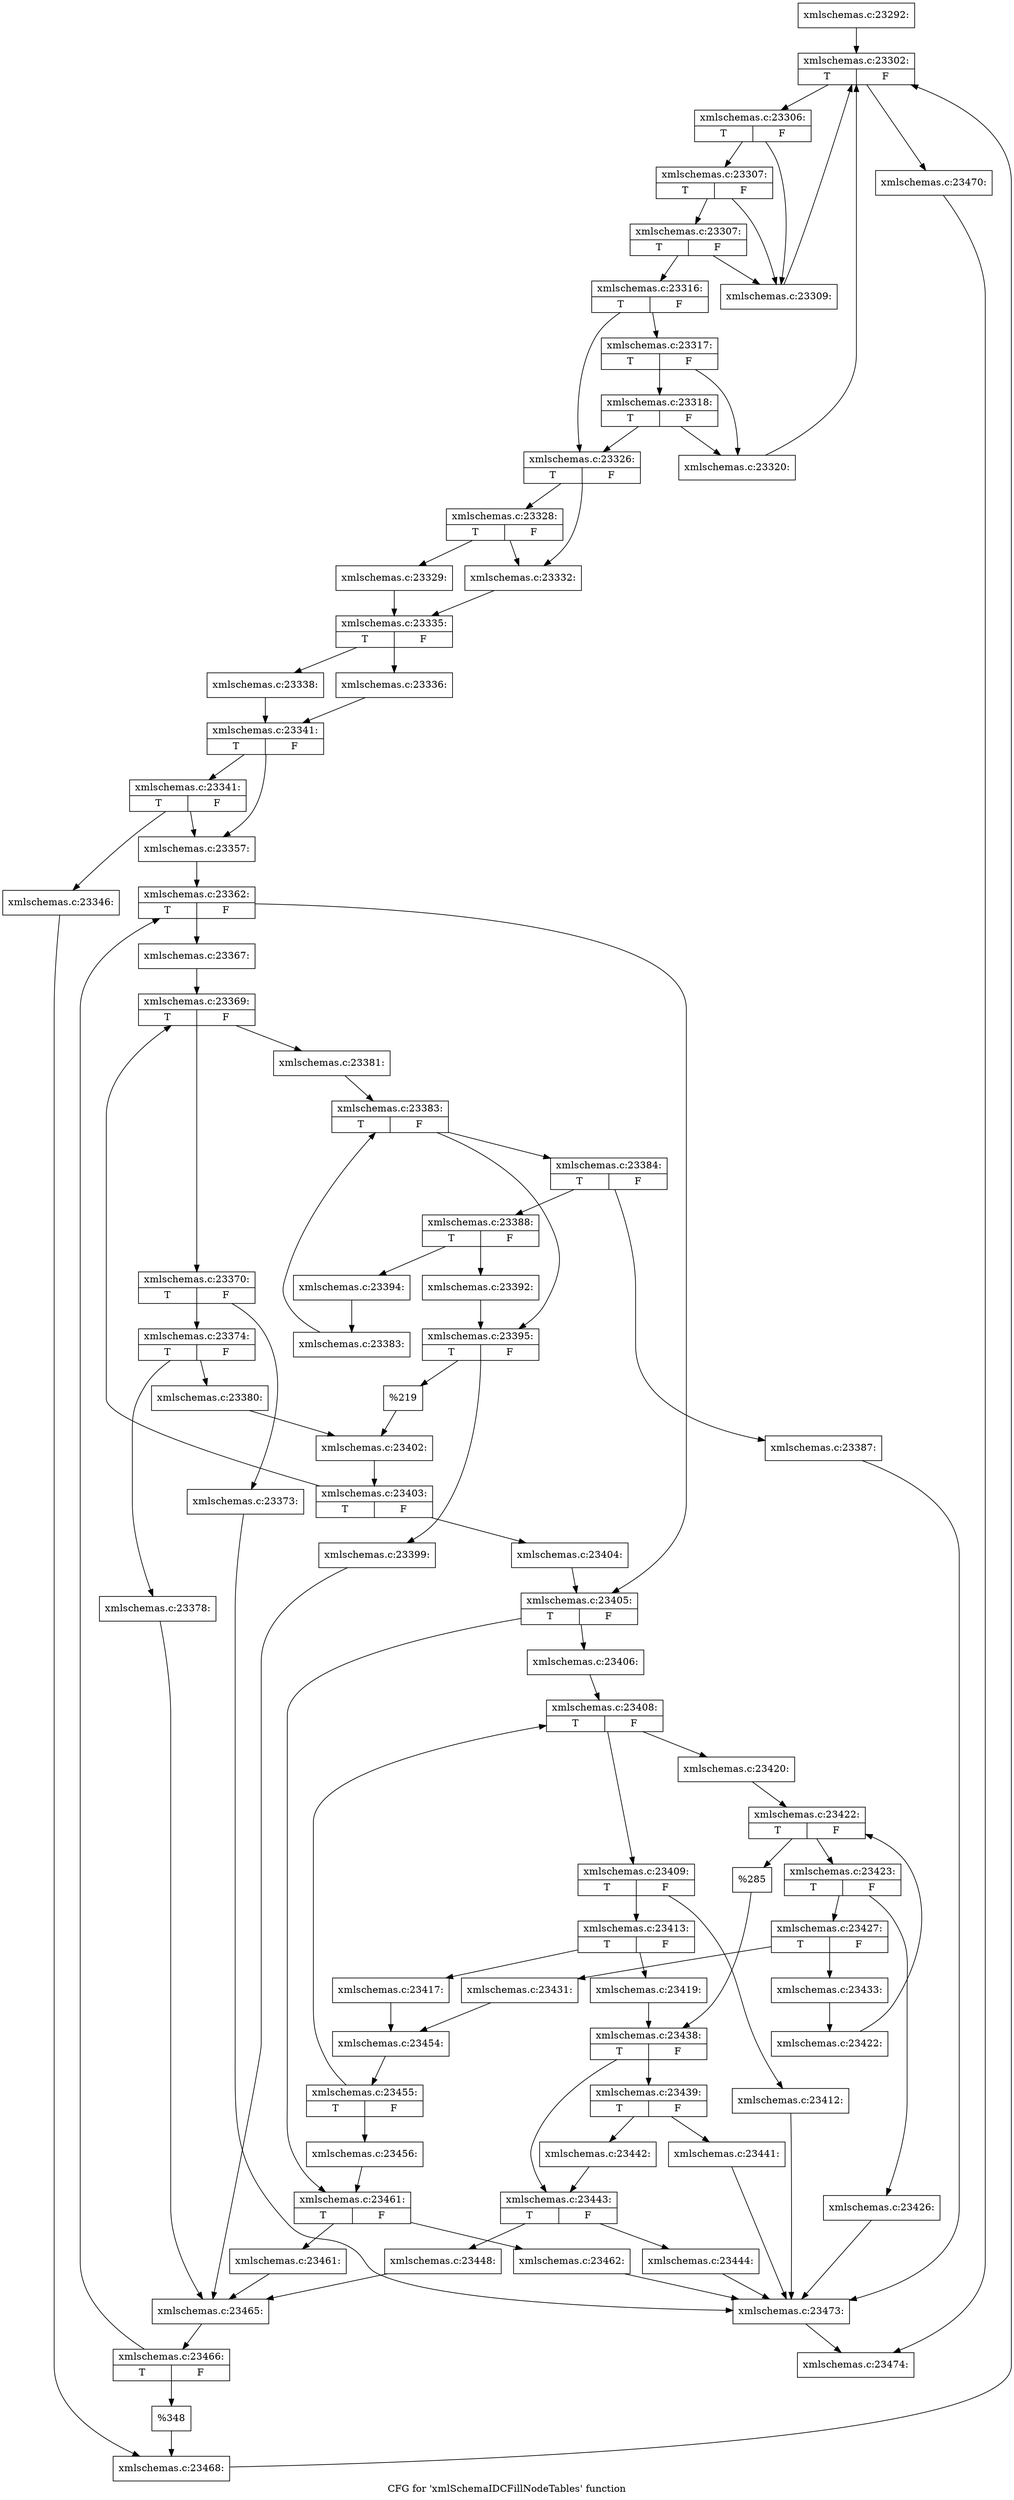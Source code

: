 digraph "CFG for 'xmlSchemaIDCFillNodeTables' function" {
	label="CFG for 'xmlSchemaIDCFillNodeTables' function";

	Node0x5627890 [shape=record,label="{xmlschemas.c:23292:}"];
	Node0x5627890 -> Node0x562aa60;
	Node0x562aa60 [shape=record,label="{xmlschemas.c:23302:|{<s0>T|<s1>F}}"];
	Node0x562aa60 -> Node0x562ae50;
	Node0x562aa60 -> Node0x562ac80;
	Node0x562ae50 [shape=record,label="{xmlschemas.c:23306:|{<s0>T|<s1>F}}"];
	Node0x562ae50 -> Node0x562b010;
	Node0x562ae50 -> Node0x562b0b0;
	Node0x562b0b0 [shape=record,label="{xmlschemas.c:23307:|{<s0>T|<s1>F}}"];
	Node0x562b0b0 -> Node0x562b010;
	Node0x562b0b0 -> Node0x562b640;
	Node0x562b640 [shape=record,label="{xmlschemas.c:23307:|{<s0>T|<s1>F}}"];
	Node0x562b640 -> Node0x562b010;
	Node0x562b640 -> Node0x562b060;
	Node0x562b010 [shape=record,label="{xmlschemas.c:23309:}"];
	Node0x562b010 -> Node0x562aa60;
	Node0x562b060 [shape=record,label="{xmlschemas.c:23316:|{<s0>T|<s1>F}}"];
	Node0x562b060 -> Node0x562c160;
	Node0x562b060 -> Node0x562c1b0;
	Node0x562c1b0 [shape=record,label="{xmlschemas.c:23317:|{<s0>T|<s1>F}}"];
	Node0x562c1b0 -> Node0x562c110;
	Node0x562c1b0 -> Node0x562c500;
	Node0x562c500 [shape=record,label="{xmlschemas.c:23318:|{<s0>T|<s1>F}}"];
	Node0x562c500 -> Node0x562c110;
	Node0x562c500 -> Node0x562c160;
	Node0x562c110 [shape=record,label="{xmlschemas.c:23320:}"];
	Node0x562c110 -> Node0x562aa60;
	Node0x562c160 [shape=record,label="{xmlschemas.c:23326:|{<s0>T|<s1>F}}"];
	Node0x562c160 -> Node0x562e1f0;
	Node0x562c160 -> Node0x562e240;
	Node0x562e240 [shape=record,label="{xmlschemas.c:23328:|{<s0>T|<s1>F}}"];
	Node0x562e240 -> Node0x562e1f0;
	Node0x562e240 -> Node0x562dda0;
	Node0x562dda0 [shape=record,label="{xmlschemas.c:23329:}"];
	Node0x562dda0 -> Node0x562e1a0;
	Node0x562e1f0 [shape=record,label="{xmlschemas.c:23332:}"];
	Node0x562e1f0 -> Node0x562e1a0;
	Node0x562e1a0 [shape=record,label="{xmlschemas.c:23335:|{<s0>T|<s1>F}}"];
	Node0x562e1a0 -> Node0x562f2c0;
	Node0x562e1a0 -> Node0x562f360;
	Node0x562f2c0 [shape=record,label="{xmlschemas.c:23336:}"];
	Node0x562f2c0 -> Node0x562f310;
	Node0x562f360 [shape=record,label="{xmlschemas.c:23338:}"];
	Node0x562f360 -> Node0x562f310;
	Node0x562f310 [shape=record,label="{xmlschemas.c:23341:|{<s0>T|<s1>F}}"];
	Node0x562f310 -> Node0x562fdf0;
	Node0x562f310 -> Node0x562fda0;
	Node0x562fdf0 [shape=record,label="{xmlschemas.c:23341:|{<s0>T|<s1>F}}"];
	Node0x562fdf0 -> Node0x562fd00;
	Node0x562fdf0 -> Node0x562fda0;
	Node0x562fd00 [shape=record,label="{xmlschemas.c:23346:}"];
	Node0x562fd00 -> Node0x562fd50;
	Node0x562fda0 [shape=record,label="{xmlschemas.c:23357:}"];
	Node0x562fda0 -> Node0x5632c80;
	Node0x5632c80 [shape=record,label="{xmlschemas.c:23362:|{<s0>T|<s1>F}}"];
	Node0x5632c80 -> Node0x56332f0;
	Node0x5632c80 -> Node0x5633340;
	Node0x56332f0 [shape=record,label="{xmlschemas.c:23367:}"];
	Node0x56332f0 -> Node0x56336c0;
	Node0x56336c0 [shape=record,label="{xmlschemas.c:23369:|{<s0>T|<s1>F}}"];
	Node0x56336c0 -> Node0x5633930;
	Node0x56336c0 -> Node0x56339d0;
	Node0x5633930 [shape=record,label="{xmlschemas.c:23370:|{<s0>T|<s1>F}}"];
	Node0x5633930 -> Node0x5634630;
	Node0x5633930 -> Node0x5634680;
	Node0x5634630 [shape=record,label="{xmlschemas.c:23373:}"];
	Node0x5634630 -> Node0x5634870;
	Node0x5634680 [shape=record,label="{xmlschemas.c:23374:|{<s0>T|<s1>F}}"];
	Node0x5634680 -> Node0x5635200;
	Node0x5634680 -> Node0x5635250;
	Node0x5635200 [shape=record,label="{xmlschemas.c:23378:}"];
	Node0x5635200 -> Node0x5635570;
	Node0x5635250 [shape=record,label="{xmlschemas.c:23380:}"];
	Node0x5635250 -> Node0x5633980;
	Node0x56339d0 [shape=record,label="{xmlschemas.c:23381:}"];
	Node0x56339d0 -> Node0x5635ee0;
	Node0x5635ee0 [shape=record,label="{xmlschemas.c:23383:|{<s0>T|<s1>F}}"];
	Node0x5635ee0 -> Node0x56361c0;
	Node0x5635ee0 -> Node0x5635d40;
	Node0x56361c0 [shape=record,label="{xmlschemas.c:23384:|{<s0>T|<s1>F}}"];
	Node0x56361c0 -> Node0x5636d70;
	Node0x56361c0 -> Node0x5636dc0;
	Node0x5636d70 [shape=record,label="{xmlschemas.c:23387:}"];
	Node0x5636d70 -> Node0x5634870;
	Node0x5636dc0 [shape=record,label="{xmlschemas.c:23388:|{<s0>T|<s1>F}}"];
	Node0x5636dc0 -> Node0x56371a0;
	Node0x5636dc0 -> Node0x56371f0;
	Node0x56371a0 [shape=record,label="{xmlschemas.c:23392:}"];
	Node0x56371a0 -> Node0x5635d40;
	Node0x56371f0 [shape=record,label="{xmlschemas.c:23394:}"];
	Node0x56371f0 -> Node0x5636130;
	Node0x5636130 [shape=record,label="{xmlschemas.c:23383:}"];
	Node0x5636130 -> Node0x5635ee0;
	Node0x5635d40 [shape=record,label="{xmlschemas.c:23395:|{<s0>T|<s1>F}}"];
	Node0x5635d40 -> Node0x5637980;
	Node0x5635d40 -> Node0x56379d0;
	Node0x5637980 [shape=record,label="{xmlschemas.c:23399:}"];
	Node0x5637980 -> Node0x5635570;
	Node0x56379d0 [shape=record,label="{%219}"];
	Node0x56379d0 -> Node0x5633980;
	Node0x5633980 [shape=record,label="{xmlschemas.c:23402:}"];
	Node0x5633980 -> Node0x5633670;
	Node0x5633670 [shape=record,label="{xmlschemas.c:23403:|{<s0>T|<s1>F}}"];
	Node0x5633670 -> Node0x56336c0;
	Node0x5633670 -> Node0x5633620;
	Node0x5633620 [shape=record,label="{xmlschemas.c:23404:}"];
	Node0x5633620 -> Node0x5633340;
	Node0x5633340 [shape=record,label="{xmlschemas.c:23405:|{<s0>T|<s1>F}}"];
	Node0x5633340 -> Node0x56384e0;
	Node0x5633340 -> Node0x5638530;
	Node0x56384e0 [shape=record,label="{xmlschemas.c:23406:}"];
	Node0x56384e0 -> Node0x5638970;
	Node0x5638970 [shape=record,label="{xmlschemas.c:23408:|{<s0>T|<s1>F}}"];
	Node0x5638970 -> Node0x5638ca0;
	Node0x5638970 -> Node0x5638d40;
	Node0x5638ca0 [shape=record,label="{xmlschemas.c:23409:|{<s0>T|<s1>F}}"];
	Node0x5638ca0 -> Node0x5639b50;
	Node0x5638ca0 -> Node0x5639ba0;
	Node0x5639b50 [shape=record,label="{xmlschemas.c:23412:}"];
	Node0x5639b50 -> Node0x5634870;
	Node0x5639ba0 [shape=record,label="{xmlschemas.c:23413:|{<s0>T|<s1>F}}"];
	Node0x5639ba0 -> Node0x5639f80;
	Node0x5639ba0 -> Node0x5639fd0;
	Node0x5639f80 [shape=record,label="{xmlschemas.c:23417:}"];
	Node0x5639f80 -> Node0x563a320;
	Node0x5639fd0 [shape=record,label="{xmlschemas.c:23419:}"];
	Node0x5639fd0 -> Node0x5638cf0;
	Node0x5638d40 [shape=record,label="{xmlschemas.c:23420:}"];
	Node0x5638d40 -> Node0x563adc0;
	Node0x563adc0 [shape=record,label="{xmlschemas.c:23422:|{<s0>T|<s1>F}}"];
	Node0x563adc0 -> Node0x563b0a0;
	Node0x563adc0 -> Node0x563ac20;
	Node0x563b0a0 [shape=record,label="{xmlschemas.c:23423:|{<s0>T|<s1>F}}"];
	Node0x563b0a0 -> Node0x563bc50;
	Node0x563b0a0 -> Node0x563bca0;
	Node0x563bc50 [shape=record,label="{xmlschemas.c:23426:}"];
	Node0x563bc50 -> Node0x5634870;
	Node0x563bca0 [shape=record,label="{xmlschemas.c:23427:|{<s0>T|<s1>F}}"];
	Node0x563bca0 -> Node0x563c080;
	Node0x563bca0 -> Node0x563c0d0;
	Node0x563c080 [shape=record,label="{xmlschemas.c:23431:}"];
	Node0x563c080 -> Node0x563a320;
	Node0x563c0d0 [shape=record,label="{xmlschemas.c:23433:}"];
	Node0x563c0d0 -> Node0x563b010;
	Node0x563b010 [shape=record,label="{xmlschemas.c:23422:}"];
	Node0x563b010 -> Node0x563adc0;
	Node0x563ac20 [shape=record,label="{%285}"];
	Node0x563ac20 -> Node0x5638cf0;
	Node0x5638cf0 [shape=record,label="{xmlschemas.c:23438:|{<s0>T|<s1>F}}"];
	Node0x5638cf0 -> Node0x563c950;
	Node0x5638cf0 -> Node0x563c9a0;
	Node0x563c950 [shape=record,label="{xmlschemas.c:23439:|{<s0>T|<s1>F}}"];
	Node0x563c950 -> Node0x563d0e0;
	Node0x563c950 -> Node0x563d130;
	Node0x563d0e0 [shape=record,label="{xmlschemas.c:23441:}"];
	Node0x563d0e0 -> Node0x5634870;
	Node0x563d130 [shape=record,label="{xmlschemas.c:23442:}"];
	Node0x563d130 -> Node0x563c9a0;
	Node0x563c9a0 [shape=record,label="{xmlschemas.c:23443:|{<s0>T|<s1>F}}"];
	Node0x563c9a0 -> Node0x563d700;
	Node0x563c9a0 -> Node0x563d750;
	Node0x563d700 [shape=record,label="{xmlschemas.c:23444:}"];
	Node0x563d700 -> Node0x5634870;
	Node0x563d750 [shape=record,label="{xmlschemas.c:23448:}"];
	Node0x563d750 -> Node0x5635570;
	Node0x563a320 [shape=record,label="{xmlschemas.c:23454:}"];
	Node0x563a320 -> Node0x5638920;
	Node0x5638920 [shape=record,label="{xmlschemas.c:23455:|{<s0>T|<s1>F}}"];
	Node0x5638920 -> Node0x5638970;
	Node0x5638920 -> Node0x56388d0;
	Node0x56388d0 [shape=record,label="{xmlschemas.c:23456:}"];
	Node0x56388d0 -> Node0x5638530;
	Node0x5638530 [shape=record,label="{xmlschemas.c:23461:|{<s0>T|<s1>F}}"];
	Node0x5638530 -> Node0x563f3f0;
	Node0x5638530 -> Node0x563f440;
	Node0x563f3f0 [shape=record,label="{xmlschemas.c:23462:}"];
	Node0x563f3f0 -> Node0x5634870;
	Node0x563f440 [shape=record,label="{xmlschemas.c:23461:}"];
	Node0x563f440 -> Node0x5635570;
	Node0x5635570 [shape=record,label="{xmlschemas.c:23465:}"];
	Node0x5635570 -> Node0x5632c30;
	Node0x5632c30 [shape=record,label="{xmlschemas.c:23466:|{<s0>T|<s1>F}}"];
	Node0x5632c30 -> Node0x5632c80;
	Node0x5632c30 -> Node0x5632be0;
	Node0x5632be0 [shape=record,label="{%348}"];
	Node0x5632be0 -> Node0x562fd50;
	Node0x562fd50 [shape=record,label="{xmlschemas.c:23468:}"];
	Node0x562fd50 -> Node0x562aa60;
	Node0x562ac80 [shape=record,label="{xmlschemas.c:23470:}"];
	Node0x562ac80 -> Node0x5620df0;
	Node0x5634870 [shape=record,label="{xmlschemas.c:23473:}"];
	Node0x5634870 -> Node0x5620df0;
	Node0x5620df0 [shape=record,label="{xmlschemas.c:23474:}"];
}
